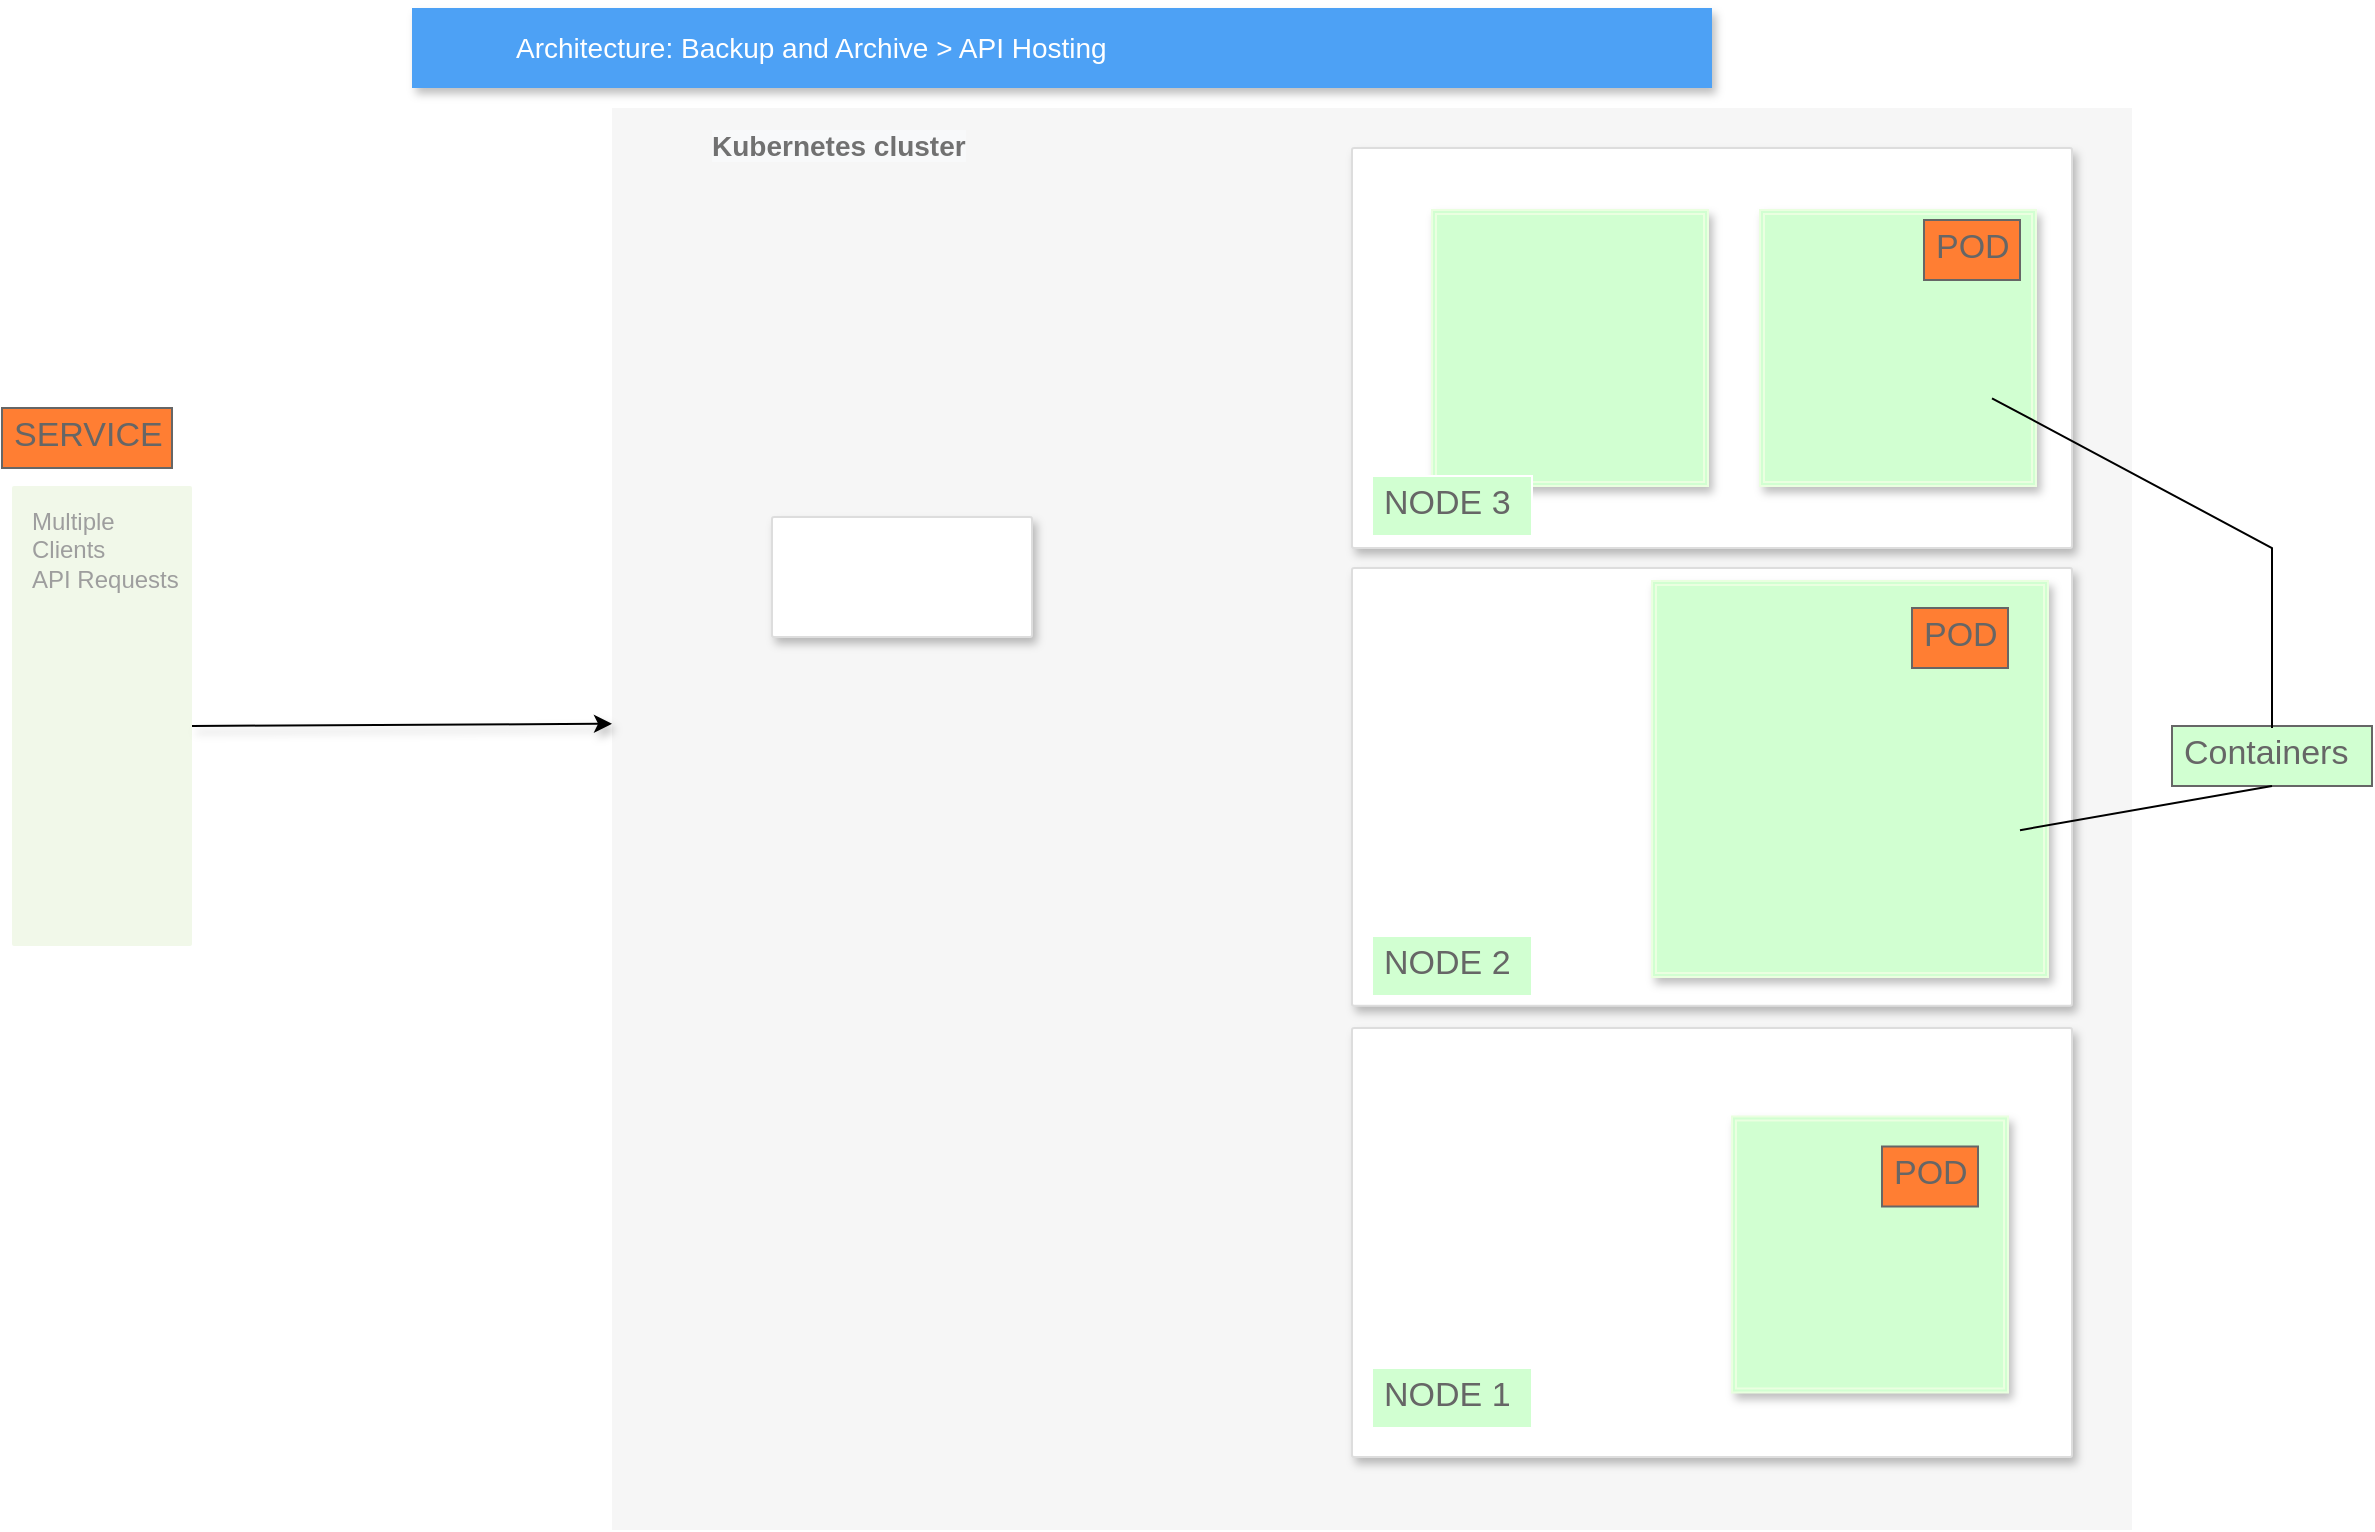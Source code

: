 <mxfile version="18.0.7" type="github">
  <diagram id="f106602c-feb2-e66a-4537-3a34d633f6aa" name="Page-1">
    <mxGraphModel dx="1616" dy="1129" grid="1" gridSize="10" guides="1" tooltips="1" connect="1" arrows="1" fold="1" page="1" pageScale="1" pageWidth="1169" pageHeight="827" background="none" math="0" shadow="0">
      <root>
        <mxCell id="0" />
        <mxCell id="1" parent="0" />
        <mxCell id="14" value="&lt;meta charset=&quot;utf-8&quot;&gt;&lt;b style=&quot;color: rgb(113, 113, 113); font-family: Helvetica; font-size: 14px; font-style: normal; font-variant-ligatures: normal; font-variant-caps: normal; letter-spacing: normal; orphans: 2; text-align: left; text-indent: 0px; text-transform: none; widows: 2; word-spacing: 0px; -webkit-text-stroke-width: 0px; background-color: rgb(248, 249, 250); text-decoration-thickness: initial; text-decoration-style: initial; text-decoration-color: initial;&quot;&gt;Kubernetes cluster&lt;/b&gt;" style="fillColor=#F6F6F6;strokeColor=none;shadow=0;gradientColor=none;fontSize=14;align=left;spacing=10;fontColor=#717171;9E9E9E;verticalAlign=top;spacingTop=-4;fontStyle=0;spacingLeft=40;html=1;" parent="1" vertex="1">
          <mxGeometry x="360" y="90" width="760" height="711" as="geometry" />
        </mxCell>
        <mxCell id="997" value="Multiple&lt;br&gt;Clients&lt;br&gt;API Requests&lt;br&gt;" style="rounded=1;absoluteArcSize=1;arcSize=2;html=1;strokeColor=none;gradientColor=none;shadow=0;dashed=0;fontSize=12;fontColor=#9E9E9E;align=left;verticalAlign=top;spacing=10;spacingTop=-4;fillColor=#F1F8E9;" parent="1" vertex="1">
          <mxGeometry x="60" y="279" width="90" height="230" as="geometry" />
        </mxCell>
        <mxCell id="818" value="Architecture: Backup and Archive &amp;gt; API Hosting" style="fillColor=#4DA1F5;strokeColor=none;shadow=1;gradientColor=none;fontSize=14;align=left;spacingLeft=50;fontColor=#ffffff;html=1;" parent="1" vertex="1">
          <mxGeometry x="260" y="40" width="650" height="40" as="geometry" />
        </mxCell>
        <mxCell id="989" value="" style="strokeColor=#dddddd;fillColor=#ffffff;shadow=1;strokeWidth=1;rounded=1;absoluteArcSize=1;arcSize=2;fontSize=11;fontColor=#9E9E9E;align=center;html=1;" parent="1" vertex="1">
          <mxGeometry x="440" y="294.5" width="130" height="60" as="geometry" />
        </mxCell>
        <mxCell id="991" value="" style="strokeColor=#dddddd;fillColor=#ffffff;shadow=1;strokeWidth=1;rounded=1;absoluteArcSize=1;arcSize=2;fontSize=11;fontColor=#9E9E9E;align=center;html=1;" parent="1" vertex="1">
          <mxGeometry x="730" y="110" width="360" height="200" as="geometry" />
        </mxCell>
        <mxCell id="993" value="" style="strokeColor=#dddddd;fillColor=#ffffff;shadow=1;strokeWidth=1;rounded=1;absoluteArcSize=1;arcSize=2;fontSize=11;fontColor=#9E9E9E;align=center;html=1;" parent="1" vertex="1">
          <mxGeometry x="730" y="320" width="360" height="218.88" as="geometry" />
        </mxCell>
        <mxCell id="995" value="" style="strokeColor=#dddddd;fillColor=#ffffff;shadow=1;strokeWidth=1;rounded=1;absoluteArcSize=1;arcSize=2;fontSize=11;fontColor=#9E9E9E;align=center;html=1;" parent="1" vertex="1">
          <mxGeometry x="730" y="550" width="360" height="214.5" as="geometry" />
        </mxCell>
        <mxCell id="rhZC0jBl0L4r4y7zgpdl-1008" value="" style="shape=ext;double=1;whiteSpace=wrap;html=1;aspect=fixed;shadow=1;strokeColor=#EAFFE0;fillColor=#D1FFD1;" vertex="1" parent="1">
          <mxGeometry x="920" y="594.25" width="138" height="138" as="geometry" />
        </mxCell>
        <mxCell id="rhZC0jBl0L4r4y7zgpdl-1005" value="" style="shape=image;html=1;verticalAlign=top;verticalLabelPosition=bottom;labelBackgroundColor=#ffffff;imageAspect=0;aspect=fixed;image=https://cdn0.iconfinder.com/data/icons/social-media-2127/48/social_media_social_media_logo_docker-128.png" vertex="1" parent="1">
          <mxGeometry x="974" y="639.25" width="58" height="58" as="geometry" />
        </mxCell>
        <mxCell id="rhZC0jBl0L4r4y7zgpdl-1009" value="" style="shape=ext;double=1;whiteSpace=wrap;html=1;aspect=fixed;shadow=1;strokeColor=#EAFFE0;fillColor=#D1FFD1;" vertex="1" parent="1">
          <mxGeometry x="770" y="141" width="138" height="138" as="geometry" />
        </mxCell>
        <mxCell id="rhZC0jBl0L4r4y7zgpdl-1010" value="" style="shape=ext;double=1;whiteSpace=wrap;html=1;aspect=fixed;shadow=1;strokeColor=#EAFFE0;fillColor=#D1FFD1;" vertex="1" parent="1">
          <mxGeometry x="934" y="141" width="138" height="138" as="geometry" />
        </mxCell>
        <mxCell id="rhZC0jBl0L4r4y7zgpdl-1011" value="" style="shape=ext;double=1;whiteSpace=wrap;html=1;aspect=fixed;shadow=1;strokeColor=#EAFFE0;fillColor=#D1FFD1;" vertex="1" parent="1">
          <mxGeometry x="880" y="326.5" width="198" height="198" as="geometry" />
        </mxCell>
        <mxCell id="rhZC0jBl0L4r4y7zgpdl-1007" value="" style="shape=image;html=1;verticalAlign=top;verticalLabelPosition=bottom;labelBackgroundColor=#ffffff;imageAspect=0;aspect=fixed;image=https://cdn0.iconfinder.com/data/icons/social-media-2127/48/social_media_social_media_logo_docker-128.png" vertex="1" parent="1">
          <mxGeometry x="886" y="436.5" width="88" height="88" as="geometry" />
        </mxCell>
        <mxCell id="rhZC0jBl0L4r4y7zgpdl-1006" value="" style="shape=image;html=1;verticalAlign=top;verticalLabelPosition=bottom;labelBackgroundColor=#ffffff;imageAspect=0;aspect=fixed;image=https://cdn0.iconfinder.com/data/icons/social-media-2127/48/social_media_social_media_logo_docker-128.png" vertex="1" parent="1">
          <mxGeometry x="974" y="414" width="90" height="90" as="geometry" />
        </mxCell>
        <mxCell id="rhZC0jBl0L4r4y7zgpdl-1004" value="" style="shape=image;html=1;verticalAlign=top;verticalLabelPosition=bottom;labelBackgroundColor=#ffffff;imageAspect=0;aspect=fixed;image=https://cdn0.iconfinder.com/data/icons/social-media-2127/48/social_media_social_media_logo_docker-128.png" vertex="1" parent="1">
          <mxGeometry x="900" y="340" width="60" height="60" as="geometry" />
        </mxCell>
        <mxCell id="rhZC0jBl0L4r4y7zgpdl-1003" value="" style="shape=image;html=1;verticalAlign=top;verticalLabelPosition=bottom;labelBackgroundColor=#ffffff;imageAspect=0;aspect=fixed;image=https://cdn0.iconfinder.com/data/icons/social-media-2127/48/social_media_social_media_logo_docker-128.png" vertex="1" parent="1">
          <mxGeometry x="800" y="146" width="103" height="103" as="geometry" />
        </mxCell>
        <mxCell id="rhZC0jBl0L4r4y7zgpdl-1002" value="" style="shape=image;html=1;verticalAlign=top;verticalLabelPosition=bottom;labelBackgroundColor=#ffffff;imageAspect=0;aspect=fixed;image=https://cdn0.iconfinder.com/data/icons/social-media-2127/48/social_media_social_media_logo_docker-128.png" vertex="1" parent="1">
          <mxGeometry x="956" y="163" width="94" height="94" as="geometry" />
        </mxCell>
        <mxCell id="rhZC0jBl0L4r4y7zgpdl-1012" value="Containers" style="strokeWidth=1;shadow=0;dashed=0;align=center;html=1;shape=mxgraph.mockup.text.textBox;fontColor=#666666;align=left;fontSize=17;spacingLeft=4;spacingTop=-3;strokeColor=#666666;mainText=;fillColor=#D1FFD1;" vertex="1" parent="1">
          <mxGeometry x="1140" y="399" width="100" height="30" as="geometry" />
        </mxCell>
        <mxCell id="rhZC0jBl0L4r4y7zgpdl-1013" value="" style="endArrow=none;html=1;rounded=0;" edge="1" parent="1" target="rhZC0jBl0L4r4y7zgpdl-1002">
          <mxGeometry width="50" height="50" relative="1" as="geometry">
            <mxPoint x="1190" y="400" as="sourcePoint" />
            <mxPoint x="1200" y="270" as="targetPoint" />
            <Array as="points">
              <mxPoint x="1190" y="310" />
            </Array>
          </mxGeometry>
        </mxCell>
        <mxCell id="rhZC0jBl0L4r4y7zgpdl-1014" value="" style="endArrow=none;html=1;rounded=0;" edge="1" parent="1" source="rhZC0jBl0L4r4y7zgpdl-1006">
          <mxGeometry width="50" height="50" relative="1" as="geometry">
            <mxPoint x="1140" y="479" as="sourcePoint" />
            <mxPoint x="1190" y="429" as="targetPoint" />
          </mxGeometry>
        </mxCell>
        <mxCell id="rhZC0jBl0L4r4y7zgpdl-1015" value="NODE 2" style="strokeWidth=1;shadow=0;dashed=0;align=center;html=1;shape=mxgraph.mockup.text.textBox;fontColor=#666666;align=left;fontSize=17;spacingLeft=4;spacingTop=-3;strokeColor=#FFFFFF;mainText=;fillColor=#D1FFD1;" vertex="1" parent="1">
          <mxGeometry x="740" y="504" width="80" height="30" as="geometry" />
        </mxCell>
        <mxCell id="rhZC0jBl0L4r4y7zgpdl-1016" value="POD" style="strokeWidth=1;shadow=0;dashed=0;align=center;html=1;shape=mxgraph.mockup.text.textBox;fontColor=#666666;align=left;fontSize=17;spacingLeft=4;spacingTop=-3;strokeColor=#666666;mainText=;fillColor=#FF7E33;" vertex="1" parent="1">
          <mxGeometry x="1010" y="340" width="48" height="30" as="geometry" />
        </mxCell>
        <mxCell id="rhZC0jBl0L4r4y7zgpdl-1017" value="POD" style="strokeWidth=1;shadow=0;dashed=0;align=center;html=1;shape=mxgraph.mockup.text.textBox;fontColor=#666666;align=left;fontSize=17;spacingLeft=4;spacingTop=-3;strokeColor=#666666;mainText=;fillColor=#FF7E33;" vertex="1" parent="1">
          <mxGeometry x="1016" y="146" width="48" height="30" as="geometry" />
        </mxCell>
        <mxCell id="rhZC0jBl0L4r4y7zgpdl-1018" value="POD" style="strokeWidth=1;shadow=0;dashed=0;align=center;html=1;shape=mxgraph.mockup.text.textBox;fontColor=#666666;align=left;fontSize=17;spacingLeft=4;spacingTop=-3;strokeColor=#666666;mainText=;fillColor=#FF7E33;" vertex="1" parent="1">
          <mxGeometry x="995" y="609.25" width="48" height="30" as="geometry" />
        </mxCell>
        <mxCell id="rhZC0jBl0L4r4y7zgpdl-1019" value="NODE 3" style="strokeWidth=1;shadow=0;dashed=0;align=center;html=1;shape=mxgraph.mockup.text.textBox;fontColor=#666666;align=left;fontSize=17;spacingLeft=4;spacingTop=-3;strokeColor=#FFFFFF;mainText=;fillColor=#D1FFD1;" vertex="1" parent="1">
          <mxGeometry x="740" y="274" width="80" height="30" as="geometry" />
        </mxCell>
        <mxCell id="rhZC0jBl0L4r4y7zgpdl-1020" value="NODE 1" style="strokeWidth=1;shadow=0;dashed=0;align=center;html=1;shape=mxgraph.mockup.text.textBox;fontColor=#666666;align=left;fontSize=17;spacingLeft=4;spacingTop=-3;strokeColor=#FFFFFF;mainText=;fillColor=#D1FFD1;" vertex="1" parent="1">
          <mxGeometry x="740" y="720" width="80" height="30" as="geometry" />
        </mxCell>
        <mxCell id="rhZC0jBl0L4r4y7zgpdl-1022" value="" style="endArrow=classic;html=1;rounded=0;fillColor=#1C24FF;shadow=1;entryX=0;entryY=0.433;entryDx=0;entryDy=0;entryPerimeter=0;" edge="1" parent="1" target="14">
          <mxGeometry width="50" height="50" relative="1" as="geometry">
            <mxPoint x="150" y="399" as="sourcePoint" />
            <mxPoint x="350" y="400" as="targetPoint" />
          </mxGeometry>
        </mxCell>
        <mxCell id="rhZC0jBl0L4r4y7zgpdl-1023" value="SERVICE" style="strokeWidth=1;shadow=0;dashed=0;align=center;html=1;shape=mxgraph.mockup.text.textBox;fontColor=#666666;align=left;fontSize=17;spacingLeft=4;spacingTop=-3;strokeColor=#666666;mainText=;fillColor=#FF7E33;" vertex="1" parent="1">
          <mxGeometry x="55" y="240" width="85" height="30" as="geometry" />
        </mxCell>
      </root>
    </mxGraphModel>
  </diagram>
</mxfile>
